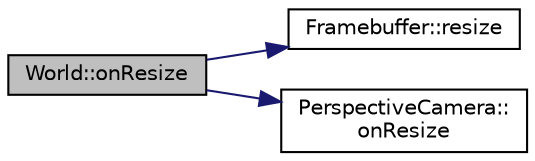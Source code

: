 digraph "World::onResize"
{
  edge [fontname="Helvetica",fontsize="10",labelfontname="Helvetica",labelfontsize="10"];
  node [fontname="Helvetica",fontsize="10",shape=record];
  rankdir="LR";
  Node1 [label="World::onResize",height=0.2,width=0.4,color="black", fillcolor="grey75", style="filled", fontcolor="black"];
  Node1 -> Node2 [color="midnightblue",fontsize="10",style="solid"];
  Node2 [label="Framebuffer::resize",height=0.2,width=0.4,color="black", fillcolor="white", style="filled",URL="$class_framebuffer.html#a9479ea40d39418a623f64d91b151163f"];
  Node1 -> Node3 [color="midnightblue",fontsize="10",style="solid"];
  Node3 [label="PerspectiveCamera::\lonResize",height=0.2,width=0.4,color="black", fillcolor="white", style="filled",URL="$class_perspective_camera.html#a5793e6291d90811a6743cac10ae6b0f1"];
}
